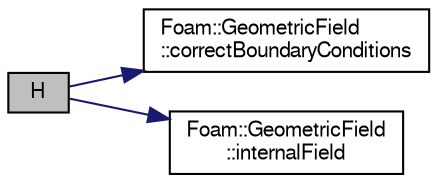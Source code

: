 digraph "H"
{
  bgcolor="transparent";
  edge [fontname="FreeSans",fontsize="10",labelfontname="FreeSans",labelfontsize="10"];
  node [fontname="FreeSans",fontsize="10",shape=record];
  rankdir="LR";
  Node7034 [label="H",height=0.2,width=0.4,color="black", fillcolor="grey75", style="filled", fontcolor="black"];
  Node7034 -> Node7035 [color="midnightblue",fontsize="10",style="solid",fontname="FreeSans"];
  Node7035 [label="Foam::GeometricField\l::correctBoundaryConditions",height=0.2,width=0.4,color="black",URL="$a22434.html#acaf6878ef900e593c4b20812f1b567d6",tooltip="Correct boundary field. "];
  Node7034 -> Node7036 [color="midnightblue",fontsize="10",style="solid",fontname="FreeSans"];
  Node7036 [label="Foam::GeometricField\l::internalField",height=0.2,width=0.4,color="black",URL="$a22434.html#a9536140d36d69bbac40496f6b817aa0a",tooltip="Return internal field. "];
}
